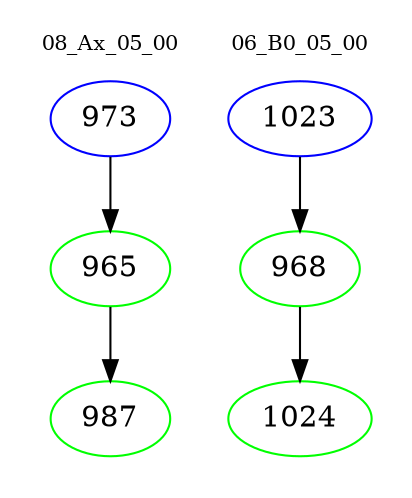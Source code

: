 digraph{
subgraph cluster_0 {
color = white
label = "08_Ax_05_00";
fontsize=10;
T0_973 [label="973", color="blue"]
T0_973 -> T0_965 [color="black"]
T0_965 [label="965", color="green"]
T0_965 -> T0_987 [color="black"]
T0_987 [label="987", color="green"]
}
subgraph cluster_1 {
color = white
label = "06_B0_05_00";
fontsize=10;
T1_1023 [label="1023", color="blue"]
T1_1023 -> T1_968 [color="black"]
T1_968 [label="968", color="green"]
T1_968 -> T1_1024 [color="black"]
T1_1024 [label="1024", color="green"]
}
}
